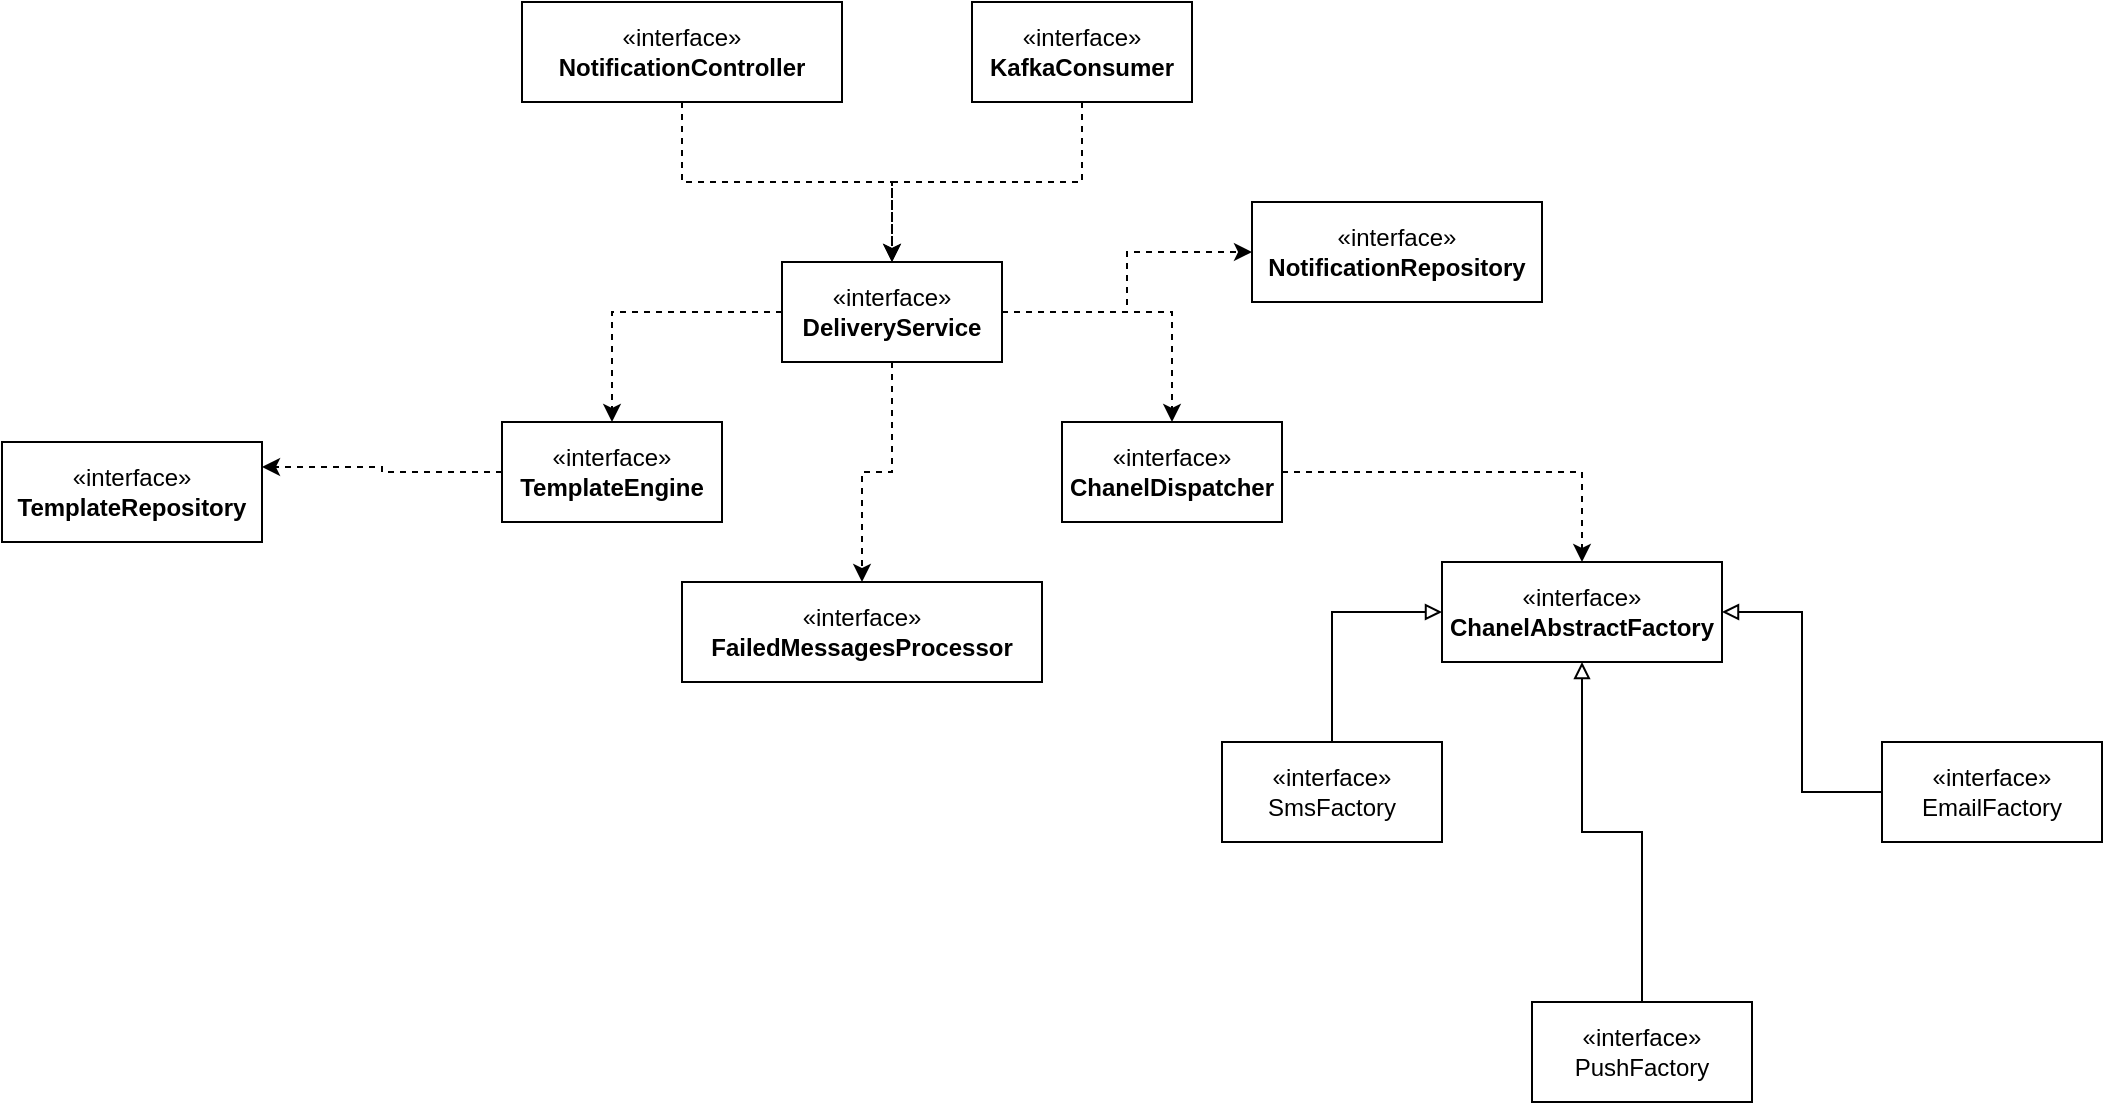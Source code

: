 <mxfile version="28.1.2">
  <diagram name="Page-1" id="kSEgV1QOKEyCUx7Vy883">
    <mxGraphModel dx="970" dy="712" grid="1" gridSize="10" guides="1" tooltips="1" connect="1" arrows="1" fold="1" page="1" pageScale="1" pageWidth="850" pageHeight="1100" math="0" shadow="0">
      <root>
        <mxCell id="0" />
        <mxCell id="1" parent="0" />
        <mxCell id="59D-ydOoC6GLp1gEkWLs-74" style="edgeStyle=orthogonalEdgeStyle;rounded=0;orthogonalLoop=1;jettySize=auto;html=1;entryX=0.5;entryY=0;entryDx=0;entryDy=0;dashed=1;" edge="1" parent="1" source="59D-ydOoC6GLp1gEkWLs-75" target="59D-ydOoC6GLp1gEkWLs-83">
          <mxGeometry relative="1" as="geometry" />
        </mxCell>
        <mxCell id="59D-ydOoC6GLp1gEkWLs-75" value="«interface»&lt;br&gt;&lt;b&gt;NotificationController&lt;/b&gt;" style="html=1;whiteSpace=wrap;" vertex="1" parent="1">
          <mxGeometry x="320" y="340" width="160" height="50" as="geometry" />
        </mxCell>
        <mxCell id="59D-ydOoC6GLp1gEkWLs-76" style="edgeStyle=orthogonalEdgeStyle;rounded=0;orthogonalLoop=1;jettySize=auto;html=1;entryX=0.5;entryY=0;entryDx=0;entryDy=0;dashed=1;" edge="1" parent="1" source="59D-ydOoC6GLp1gEkWLs-77" target="59D-ydOoC6GLp1gEkWLs-83">
          <mxGeometry relative="1" as="geometry" />
        </mxCell>
        <mxCell id="59D-ydOoC6GLp1gEkWLs-77" value="«interface»&lt;br&gt;&lt;b&gt;KafkaConsumer&lt;/b&gt;" style="html=1;whiteSpace=wrap;" vertex="1" parent="1">
          <mxGeometry x="545" y="340" width="110" height="50" as="geometry" />
        </mxCell>
        <mxCell id="59D-ydOoC6GLp1gEkWLs-94" style="edgeStyle=orthogonalEdgeStyle;rounded=0;orthogonalLoop=1;jettySize=auto;html=1;entryX=1;entryY=0.25;entryDx=0;entryDy=0;dashed=1;" edge="1" parent="1" source="59D-ydOoC6GLp1gEkWLs-78" target="59D-ydOoC6GLp1gEkWLs-92">
          <mxGeometry relative="1" as="geometry" />
        </mxCell>
        <mxCell id="59D-ydOoC6GLp1gEkWLs-78" value="«interface»&lt;br&gt;&lt;b&gt;TemplateEngine&lt;/b&gt;" style="html=1;whiteSpace=wrap;" vertex="1" parent="1">
          <mxGeometry x="310" y="550" width="110" height="50" as="geometry" />
        </mxCell>
        <mxCell id="59D-ydOoC6GLp1gEkWLs-79" style="edgeStyle=orthogonalEdgeStyle;rounded=0;orthogonalLoop=1;jettySize=auto;html=1;dashed=1;" edge="1" parent="1" source="59D-ydOoC6GLp1gEkWLs-80" target="59D-ydOoC6GLp1gEkWLs-84">
          <mxGeometry relative="1" as="geometry" />
        </mxCell>
        <mxCell id="59D-ydOoC6GLp1gEkWLs-80" value="«interface»&lt;br&gt;&lt;b&gt;ChanelDispatcher&lt;/b&gt;" style="html=1;whiteSpace=wrap;" vertex="1" parent="1">
          <mxGeometry x="590" y="550" width="110" height="50" as="geometry" />
        </mxCell>
        <mxCell id="59D-ydOoC6GLp1gEkWLs-81" style="edgeStyle=orthogonalEdgeStyle;rounded=0;orthogonalLoop=1;jettySize=auto;html=1;entryX=0.5;entryY=0;entryDx=0;entryDy=0;dashed=1;" edge="1" parent="1" source="59D-ydOoC6GLp1gEkWLs-83" target="59D-ydOoC6GLp1gEkWLs-78">
          <mxGeometry relative="1" as="geometry" />
        </mxCell>
        <mxCell id="59D-ydOoC6GLp1gEkWLs-82" style="edgeStyle=orthogonalEdgeStyle;rounded=0;orthogonalLoop=1;jettySize=auto;html=1;dashed=1;" edge="1" parent="1" source="59D-ydOoC6GLp1gEkWLs-83" target="59D-ydOoC6GLp1gEkWLs-80">
          <mxGeometry relative="1" as="geometry" />
        </mxCell>
        <mxCell id="59D-ydOoC6GLp1gEkWLs-98" style="edgeStyle=orthogonalEdgeStyle;rounded=0;orthogonalLoop=1;jettySize=auto;html=1;entryX=0;entryY=0.5;entryDx=0;entryDy=0;dashed=1;" edge="1" parent="1" source="59D-ydOoC6GLp1gEkWLs-83" target="59D-ydOoC6GLp1gEkWLs-96">
          <mxGeometry relative="1" as="geometry" />
        </mxCell>
        <mxCell id="59D-ydOoC6GLp1gEkWLs-101" style="edgeStyle=orthogonalEdgeStyle;rounded=0;orthogonalLoop=1;jettySize=auto;html=1;dashed=1;" edge="1" parent="1" source="59D-ydOoC6GLp1gEkWLs-83" target="59D-ydOoC6GLp1gEkWLs-99">
          <mxGeometry relative="1" as="geometry" />
        </mxCell>
        <mxCell id="59D-ydOoC6GLp1gEkWLs-83" value="«interface»&lt;br&gt;&lt;b&gt;DeliveryService&lt;/b&gt;" style="html=1;whiteSpace=wrap;" vertex="1" parent="1">
          <mxGeometry x="450" y="470" width="110" height="50" as="geometry" />
        </mxCell>
        <mxCell id="59D-ydOoC6GLp1gEkWLs-84" value="«interface»&lt;br&gt;&lt;b&gt;ChanelAbstractFactory&lt;/b&gt;" style="html=1;whiteSpace=wrap;" vertex="1" parent="1">
          <mxGeometry x="780" y="620" width="140" height="50" as="geometry" />
        </mxCell>
        <mxCell id="59D-ydOoC6GLp1gEkWLs-85" style="edgeStyle=orthogonalEdgeStyle;rounded=0;orthogonalLoop=1;jettySize=auto;html=1;endArrow=block;endFill=0;entryX=0;entryY=0.5;entryDx=0;entryDy=0;" edge="1" parent="1" source="59D-ydOoC6GLp1gEkWLs-86" target="59D-ydOoC6GLp1gEkWLs-84">
          <mxGeometry relative="1" as="geometry">
            <mxPoint x="880" y="670" as="targetPoint" />
          </mxGeometry>
        </mxCell>
        <mxCell id="59D-ydOoC6GLp1gEkWLs-86" value="«interface»&lt;div&gt;SmsFactory&lt;/div&gt;" style="html=1;whiteSpace=wrap;" vertex="1" parent="1">
          <mxGeometry x="670" y="710" width="110" height="50" as="geometry" />
        </mxCell>
        <mxCell id="59D-ydOoC6GLp1gEkWLs-87" style="edgeStyle=orthogonalEdgeStyle;rounded=0;orthogonalLoop=1;jettySize=auto;html=1;entryX=0.5;entryY=1;entryDx=0;entryDy=0;endArrow=block;endFill=0;" edge="1" parent="1" source="59D-ydOoC6GLp1gEkWLs-88" target="59D-ydOoC6GLp1gEkWLs-84">
          <mxGeometry relative="1" as="geometry">
            <mxPoint x="880" y="680" as="targetPoint" />
          </mxGeometry>
        </mxCell>
        <mxCell id="59D-ydOoC6GLp1gEkWLs-88" value="«interface»&lt;div&gt;PushFactory&lt;/div&gt;" style="html=1;whiteSpace=wrap;" vertex="1" parent="1">
          <mxGeometry x="825" y="840" width="110" height="50" as="geometry" />
        </mxCell>
        <mxCell id="59D-ydOoC6GLp1gEkWLs-91" style="edgeStyle=orthogonalEdgeStyle;rounded=0;orthogonalLoop=1;jettySize=auto;html=1;entryX=1;entryY=0.5;entryDx=0;entryDy=0;endArrow=block;endFill=0;" edge="1" parent="1" source="59D-ydOoC6GLp1gEkWLs-90" target="59D-ydOoC6GLp1gEkWLs-84">
          <mxGeometry relative="1" as="geometry" />
        </mxCell>
        <mxCell id="59D-ydOoC6GLp1gEkWLs-90" value="«interface»&lt;div&gt;EmailFactory&lt;/div&gt;" style="html=1;whiteSpace=wrap;" vertex="1" parent="1">
          <mxGeometry x="1000" y="710" width="110" height="50" as="geometry" />
        </mxCell>
        <mxCell id="59D-ydOoC6GLp1gEkWLs-92" value="«interface»&lt;br&gt;&lt;b&gt;TemplateRepository&lt;/b&gt;" style="html=1;whiteSpace=wrap;" vertex="1" parent="1">
          <mxGeometry x="60" y="560" width="130" height="50" as="geometry" />
        </mxCell>
        <mxCell id="59D-ydOoC6GLp1gEkWLs-96" value="«interface»&lt;br&gt;&lt;b&gt;NotificationRepository&lt;/b&gt;" style="html=1;whiteSpace=wrap;" vertex="1" parent="1">
          <mxGeometry x="685" y="440" width="145" height="50" as="geometry" />
        </mxCell>
        <mxCell id="59D-ydOoC6GLp1gEkWLs-99" value="«interface»&lt;br&gt;&lt;b&gt;FailedMessagesProcessor&lt;/b&gt;" style="html=1;whiteSpace=wrap;" vertex="1" parent="1">
          <mxGeometry x="400" y="630" width="180" height="50" as="geometry" />
        </mxCell>
      </root>
    </mxGraphModel>
  </diagram>
</mxfile>
